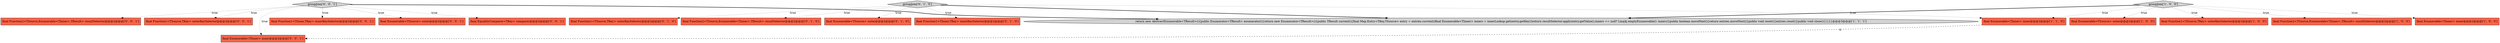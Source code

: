 digraph {
17 [style = filled, label = "groupJoin['0', '0', '1']", fillcolor = lightgray, shape = diamond image = "AAA0AAABBB3BBB"];
9 [style = filled, label = "final Enumerable<TSource> outer@@@2@@@['0', '1', '0']", fillcolor = tomato, shape = box image = "AAA0AAABBB2BBB"];
14 [style = filled, label = "final Function1<TInner,TKey> innerKeySelector@@@2@@@['0', '0', '1']", fillcolor = tomato, shape = box image = "AAA0AAABBB3BBB"];
13 [style = filled, label = "final Enumerable<TSource> outer@@@2@@@['0', '0', '1']", fillcolor = tomato, shape = box image = "AAA0AAABBB3BBB"];
2 [style = filled, label = "final Enumerable<TSource> outer@@@2@@@['1', '0', '0']", fillcolor = tomato, shape = box image = "AAA0AAABBB1BBB"];
8 [style = filled, label = "groupJoin['0', '1', '0']", fillcolor = lightgray, shape = diamond image = "AAA0AAABBB2BBB"];
5 [style = filled, label = "final Function1<TSource,TKey> outerKeySelector@@@2@@@['1', '0', '0']", fillcolor = tomato, shape = box image = "AAA0AAABBB1BBB"];
3 [style = filled, label = "final Function2<TSource,Enumerable<TInner>,TResult> resultSelector@@@2@@@['1', '0', '0']", fillcolor = tomato, shape = box image = "AAA0AAABBB1BBB"];
15 [style = filled, label = "final EqualityComparer<TKey> comparer@@@2@@@['0', '0', '1']", fillcolor = tomato, shape = box image = "AAA0AAABBB3BBB"];
6 [style = filled, label = "final Enumerable<TInner> inner@@@2@@@['1', '1', '0']", fillcolor = tomato, shape = box image = "AAA0AAABBB1BBB"];
7 [style = filled, label = "final Function1<TInner,TKey> innerKeySelector@@@2@@@['0', '1', '0']", fillcolor = tomato, shape = box image = "AAA0AAABBB2BBB"];
1 [style = filled, label = "groupJoin['1', '0', '0']", fillcolor = lightgray, shape = diamond image = "AAA0AAABBB1BBB"];
12 [style = filled, label = "final Function2<TSource,Enumerable<TInner>,TResult> resultSelector@@@2@@@['0', '0', '1']", fillcolor = tomato, shape = box image = "AAA0AAABBB3BBB"];
16 [style = filled, label = "final Function1<TSource,TKey> outerKeySelector@@@2@@@['0', '0', '1']", fillcolor = tomato, shape = box image = "AAA0AAABBB3BBB"];
18 [style = filled, label = "final Enumerable<TInner> inner@@@2@@@['0', '0', '1']", fillcolor = tomato, shape = box image = "AAA0AAABBB3BBB"];
4 [style = filled, label = "return new AbstractEnumerable<TResult>(){public Enumerator<TResult> enumerator(){return new Enumerator<TResult>(){public TResult current(){final Map.Entry<TKey,TSource> entry = entries.current()final Enumerable<TInner> inners = innerLookup.get(entry.getKey())return resultSelector.apply(entry.getValue(),inners == null? Linq4j.emptyEnumerable(): inners)}public boolean moveNext(){return entries.moveNext()}public void reset(){entries.reset()}public void close(){}}}}@@@3@@@['1', '1', '1']", fillcolor = lightgray, shape = ellipse image = "AAA0AAABBB1BBB"];
10 [style = filled, label = "final Function1<TSource,TKey> outerKeySelector@@@2@@@['0', '1', '0']", fillcolor = tomato, shape = box image = "AAA0AAABBB2BBB"];
11 [style = filled, label = "final Function2<TSource,Enumerable<TInner>,TResult> resultSelector@@@2@@@['0', '1', '0']", fillcolor = tomato, shape = box image = "AAA0AAABBB2BBB"];
0 [style = filled, label = "final Enumerable<TInner> inner@@@2@@@['1', '0', '0']", fillcolor = tomato, shape = box image = "AAA0AAABBB1BBB"];
8->11 [style = dotted, label="true"];
17->14 [style = dotted, label="true"];
1->6 [style = dotted, label="true"];
8->7 [style = dotted, label="true"];
1->4 [style = bold, label=""];
1->0 [style = dotted, label="true"];
8->9 [style = dotted, label="true"];
17->15 [style = dotted, label="true"];
8->6 [style = dotted, label="true"];
8->4 [style = bold, label=""];
1->2 [style = dotted, label="true"];
8->10 [style = dotted, label="true"];
17->13 [style = dotted, label="true"];
17->18 [style = dotted, label="true"];
17->12 [style = dotted, label="true"];
17->4 [style = bold, label=""];
1->5 [style = dotted, label="true"];
6->18 [style = dashed, label="0"];
1->3 [style = dotted, label="true"];
17->16 [style = dotted, label="true"];
}
